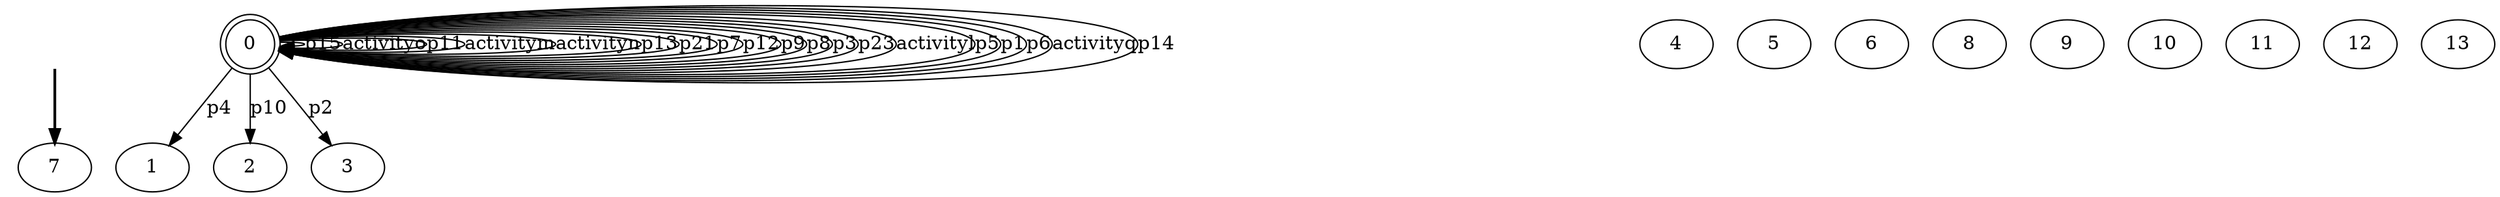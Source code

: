 digraph {
	fake7 [style=invisible]
	0 [shape=doublecircle]
	1
	2
	3
	4
	5
	6
	7 [root=true]
	8
	9
	10
	11
	12
	13
	fake7 -> 7 [style=bold]
	0 -> 0 [label=p15]
	0 -> 1 [label=p4]
	0 -> 0 [label=activityo]
	0 -> 0 [label=p11]
	0 -> 0 [label=activitym]
	0 -> 0 [label=activityn]
	0 -> 0 [label=p13]
	0 -> 0 [label=p21]
	0 -> 0 [label=p7]
	0 -> 0 [label=p12]
	0 -> 0 [label=p9]
	0 -> 0 [label=p8]
	0 -> 0 [label=p3]
	0 -> 2 [label=p10]
	0 -> 3 [label=p2]
	0 -> 0 [label=p23]
	0 -> 0 [label=activityl]
	0 -> 0 [label=p5]
	0 -> 0 [label=p1]
	0 -> 0 [label=p6]
	0 -> 0 [label=activityq]
	0 -> 0 [label=p14]
}
